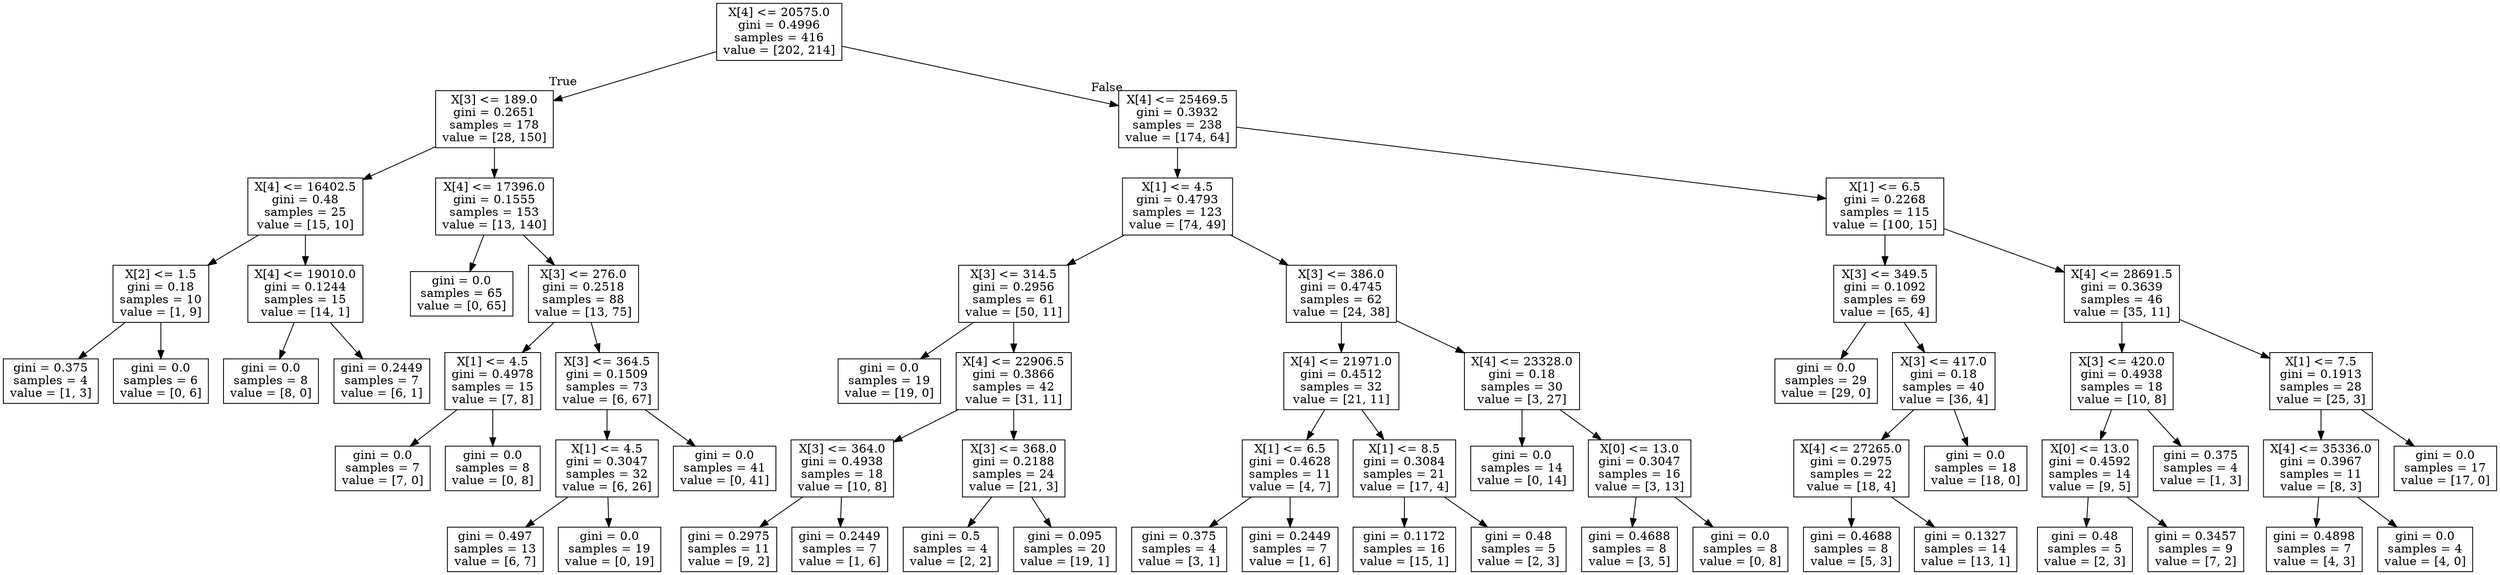 digraph Tree {
node [shape=box] ;
0 [label="X[4] <= 20575.0\ngini = 0.4996\nsamples = 416\nvalue = [202, 214]"] ;
1 [label="X[3] <= 189.0\ngini = 0.2651\nsamples = 178\nvalue = [28, 150]"] ;
0 -> 1 [labeldistance=2.5, labelangle=45, headlabel="True"] ;
2 [label="X[4] <= 16402.5\ngini = 0.48\nsamples = 25\nvalue = [15, 10]"] ;
1 -> 2 ;
3 [label="X[2] <= 1.5\ngini = 0.18\nsamples = 10\nvalue = [1, 9]"] ;
2 -> 3 ;
4 [label="gini = 0.375\nsamples = 4\nvalue = [1, 3]"] ;
3 -> 4 ;
5 [label="gini = 0.0\nsamples = 6\nvalue = [0, 6]"] ;
3 -> 5 ;
6 [label="X[4] <= 19010.0\ngini = 0.1244\nsamples = 15\nvalue = [14, 1]"] ;
2 -> 6 ;
7 [label="gini = 0.0\nsamples = 8\nvalue = [8, 0]"] ;
6 -> 7 ;
8 [label="gini = 0.2449\nsamples = 7\nvalue = [6, 1]"] ;
6 -> 8 ;
9 [label="X[4] <= 17396.0\ngini = 0.1555\nsamples = 153\nvalue = [13, 140]"] ;
1 -> 9 ;
10 [label="gini = 0.0\nsamples = 65\nvalue = [0, 65]"] ;
9 -> 10 ;
11 [label="X[3] <= 276.0\ngini = 0.2518\nsamples = 88\nvalue = [13, 75]"] ;
9 -> 11 ;
12 [label="X[1] <= 4.5\ngini = 0.4978\nsamples = 15\nvalue = [7, 8]"] ;
11 -> 12 ;
13 [label="gini = 0.0\nsamples = 7\nvalue = [7, 0]"] ;
12 -> 13 ;
14 [label="gini = 0.0\nsamples = 8\nvalue = [0, 8]"] ;
12 -> 14 ;
15 [label="X[3] <= 364.5\ngini = 0.1509\nsamples = 73\nvalue = [6, 67]"] ;
11 -> 15 ;
16 [label="X[1] <= 4.5\ngini = 0.3047\nsamples = 32\nvalue = [6, 26]"] ;
15 -> 16 ;
17 [label="gini = 0.497\nsamples = 13\nvalue = [6, 7]"] ;
16 -> 17 ;
18 [label="gini = 0.0\nsamples = 19\nvalue = [0, 19]"] ;
16 -> 18 ;
19 [label="gini = 0.0\nsamples = 41\nvalue = [0, 41]"] ;
15 -> 19 ;
20 [label="X[4] <= 25469.5\ngini = 0.3932\nsamples = 238\nvalue = [174, 64]"] ;
0 -> 20 [labeldistance=2.5, labelangle=-45, headlabel="False"] ;
21 [label="X[1] <= 4.5\ngini = 0.4793\nsamples = 123\nvalue = [74, 49]"] ;
20 -> 21 ;
22 [label="X[3] <= 314.5\ngini = 0.2956\nsamples = 61\nvalue = [50, 11]"] ;
21 -> 22 ;
23 [label="gini = 0.0\nsamples = 19\nvalue = [19, 0]"] ;
22 -> 23 ;
24 [label="X[4] <= 22906.5\ngini = 0.3866\nsamples = 42\nvalue = [31, 11]"] ;
22 -> 24 ;
25 [label="X[3] <= 364.0\ngini = 0.4938\nsamples = 18\nvalue = [10, 8]"] ;
24 -> 25 ;
26 [label="gini = 0.2975\nsamples = 11\nvalue = [9, 2]"] ;
25 -> 26 ;
27 [label="gini = 0.2449\nsamples = 7\nvalue = [1, 6]"] ;
25 -> 27 ;
28 [label="X[3] <= 368.0\ngini = 0.2188\nsamples = 24\nvalue = [21, 3]"] ;
24 -> 28 ;
29 [label="gini = 0.5\nsamples = 4\nvalue = [2, 2]"] ;
28 -> 29 ;
30 [label="gini = 0.095\nsamples = 20\nvalue = [19, 1]"] ;
28 -> 30 ;
31 [label="X[3] <= 386.0\ngini = 0.4745\nsamples = 62\nvalue = [24, 38]"] ;
21 -> 31 ;
32 [label="X[4] <= 21971.0\ngini = 0.4512\nsamples = 32\nvalue = [21, 11]"] ;
31 -> 32 ;
33 [label="X[1] <= 6.5\ngini = 0.4628\nsamples = 11\nvalue = [4, 7]"] ;
32 -> 33 ;
34 [label="gini = 0.375\nsamples = 4\nvalue = [3, 1]"] ;
33 -> 34 ;
35 [label="gini = 0.2449\nsamples = 7\nvalue = [1, 6]"] ;
33 -> 35 ;
36 [label="X[1] <= 8.5\ngini = 0.3084\nsamples = 21\nvalue = [17, 4]"] ;
32 -> 36 ;
37 [label="gini = 0.1172\nsamples = 16\nvalue = [15, 1]"] ;
36 -> 37 ;
38 [label="gini = 0.48\nsamples = 5\nvalue = [2, 3]"] ;
36 -> 38 ;
39 [label="X[4] <= 23328.0\ngini = 0.18\nsamples = 30\nvalue = [3, 27]"] ;
31 -> 39 ;
40 [label="gini = 0.0\nsamples = 14\nvalue = [0, 14]"] ;
39 -> 40 ;
41 [label="X[0] <= 13.0\ngini = 0.3047\nsamples = 16\nvalue = [3, 13]"] ;
39 -> 41 ;
42 [label="gini = 0.4688\nsamples = 8\nvalue = [3, 5]"] ;
41 -> 42 ;
43 [label="gini = 0.0\nsamples = 8\nvalue = [0, 8]"] ;
41 -> 43 ;
44 [label="X[1] <= 6.5\ngini = 0.2268\nsamples = 115\nvalue = [100, 15]"] ;
20 -> 44 ;
45 [label="X[3] <= 349.5\ngini = 0.1092\nsamples = 69\nvalue = [65, 4]"] ;
44 -> 45 ;
46 [label="gini = 0.0\nsamples = 29\nvalue = [29, 0]"] ;
45 -> 46 ;
47 [label="X[3] <= 417.0\ngini = 0.18\nsamples = 40\nvalue = [36, 4]"] ;
45 -> 47 ;
48 [label="X[4] <= 27265.0\ngini = 0.2975\nsamples = 22\nvalue = [18, 4]"] ;
47 -> 48 ;
49 [label="gini = 0.4688\nsamples = 8\nvalue = [5, 3]"] ;
48 -> 49 ;
50 [label="gini = 0.1327\nsamples = 14\nvalue = [13, 1]"] ;
48 -> 50 ;
51 [label="gini = 0.0\nsamples = 18\nvalue = [18, 0]"] ;
47 -> 51 ;
52 [label="X[4] <= 28691.5\ngini = 0.3639\nsamples = 46\nvalue = [35, 11]"] ;
44 -> 52 ;
53 [label="X[3] <= 420.0\ngini = 0.4938\nsamples = 18\nvalue = [10, 8]"] ;
52 -> 53 ;
54 [label="X[0] <= 13.0\ngini = 0.4592\nsamples = 14\nvalue = [9, 5]"] ;
53 -> 54 ;
55 [label="gini = 0.48\nsamples = 5\nvalue = [2, 3]"] ;
54 -> 55 ;
56 [label="gini = 0.3457\nsamples = 9\nvalue = [7, 2]"] ;
54 -> 56 ;
57 [label="gini = 0.375\nsamples = 4\nvalue = [1, 3]"] ;
53 -> 57 ;
58 [label="X[1] <= 7.5\ngini = 0.1913\nsamples = 28\nvalue = [25, 3]"] ;
52 -> 58 ;
59 [label="X[4] <= 35336.0\ngini = 0.3967\nsamples = 11\nvalue = [8, 3]"] ;
58 -> 59 ;
60 [label="gini = 0.4898\nsamples = 7\nvalue = [4, 3]"] ;
59 -> 60 ;
61 [label="gini = 0.0\nsamples = 4\nvalue = [4, 0]"] ;
59 -> 61 ;
62 [label="gini = 0.0\nsamples = 17\nvalue = [17, 0]"] ;
58 -> 62 ;
}